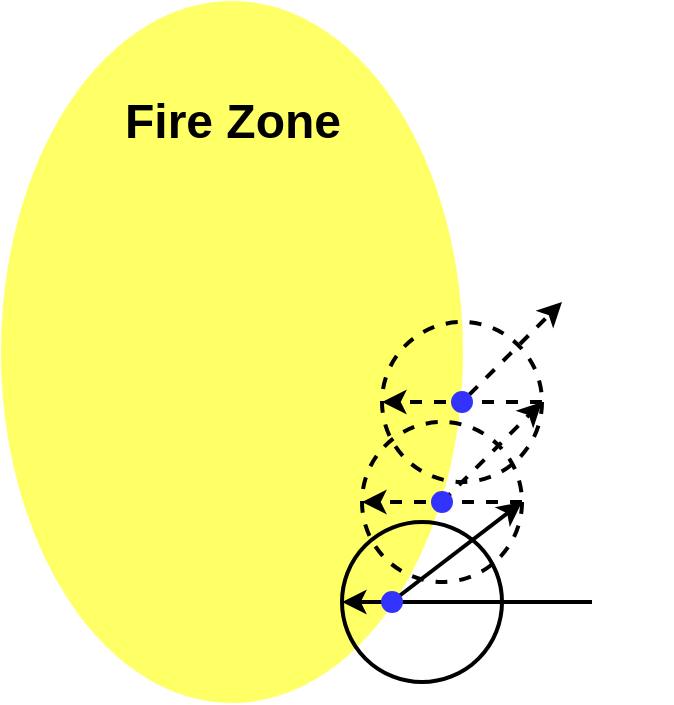 <mxfile version="11.1.4" type="device"><diagram id="uvKFRbpYtpGUxBmqtC3I" name="Page-1"><mxGraphModel dx="1426" dy="907" grid="1" gridSize="10" guides="1" tooltips="1" connect="1" arrows="1" fold="1" page="1" pageScale="1" pageWidth="850" pageHeight="1100" math="0" shadow="0"><root><mxCell id="0"/><mxCell id="1" parent="0"/><mxCell id="8B78AGDy5YVlJIp1tk2_-1" value="" style="ellipse;whiteSpace=wrap;html=1;strokeColor=#FFFF66;fillColor=#FFFF66;" vertex="1" parent="1"><mxGeometry x="90" y="150" width="230" height="350" as="geometry"/></mxCell><mxCell id="8B78AGDy5YVlJIp1tk2_-2" value="Fire Zone" style="text;strokeColor=none;fillColor=none;html=1;fontSize=24;fontStyle=1;verticalAlign=middle;align=center;" vertex="1" parent="1"><mxGeometry x="135" y="190" width="140" height="40" as="geometry"/></mxCell><mxCell id="8B78AGDy5YVlJIp1tk2_-3" value="" style="ellipse;whiteSpace=wrap;html=1;aspect=fixed;strokeWidth=2;fillColor=none;" vertex="1" parent="1"><mxGeometry x="260" y="410" width="80" height="80" as="geometry"/></mxCell><mxCell id="8B78AGDy5YVlJIp1tk2_-4" value="" style="endArrow=classic;html=1;entryX=0;entryY=0.5;entryDx=0;entryDy=0;strokeWidth=2;exitX=0.5;exitY=0;exitDx=0;exitDy=0;" edge="1" parent="1" source="8B78AGDy5YVlJIp1tk2_-13" target="8B78AGDy5YVlJIp1tk2_-3"><mxGeometry width="50" height="50" relative="1" as="geometry"><mxPoint x="470" y="450" as="sourcePoint"/><mxPoint x="140" y="520" as="targetPoint"/></mxGeometry></mxCell><mxCell id="8B78AGDy5YVlJIp1tk2_-5" value="" style="endArrow=classic;html=1;strokeWidth=2;exitX=1;exitY=1;exitDx=0;exitDy=0;" edge="1" parent="1" source="8B78AGDy5YVlJIp1tk2_-1"><mxGeometry width="50" height="50" relative="1" as="geometry"><mxPoint x="90" y="570" as="sourcePoint"/><mxPoint x="350" y="400" as="targetPoint"/><Array as="points"/></mxGeometry></mxCell><mxCell id="8B78AGDy5YVlJIp1tk2_-6" value="" style="ellipse;whiteSpace=wrap;html=1;aspect=fixed;strokeWidth=2;fillColor=none;dashed=1;" vertex="1" parent="1"><mxGeometry x="270" y="360" width="80" height="80" as="geometry"/></mxCell><mxCell id="8B78AGDy5YVlJIp1tk2_-7" value="" style="endArrow=classic;html=1;strokeWidth=2;exitX=1;exitY=0.5;exitDx=0;exitDy=0;entryX=0;entryY=0.5;entryDx=0;entryDy=0;dashed=1;" edge="1" parent="1" source="8B78AGDy5YVlJIp1tk2_-6" target="8B78AGDy5YVlJIp1tk2_-6"><mxGeometry width="50" height="50" relative="1" as="geometry"><mxPoint x="90" y="570" as="sourcePoint"/><mxPoint x="140" y="520" as="targetPoint"/></mxGeometry></mxCell><mxCell id="8B78AGDy5YVlJIp1tk2_-10" value="" style="ellipse;whiteSpace=wrap;html=1;aspect=fixed;strokeWidth=2;fillColor=none;dashed=1;" vertex="1" parent="1"><mxGeometry x="280" y="310" width="80" height="80" as="geometry"/></mxCell><mxCell id="8B78AGDy5YVlJIp1tk2_-11" value="" style="endArrow=classic;html=1;dashed=1;strokeWidth=2;entryX=1;entryY=0.5;entryDx=0;entryDy=0;" edge="1" parent="1" target="8B78AGDy5YVlJIp1tk2_-10"><mxGeometry width="50" height="50" relative="1" as="geometry"><mxPoint x="310" y="400" as="sourcePoint"/><mxPoint x="140" y="520" as="targetPoint"/></mxGeometry></mxCell><mxCell id="8B78AGDy5YVlJIp1tk2_-12" value="" style="endArrow=classic;html=1;dashed=1;strokeWidth=2;entryX=0;entryY=0.5;entryDx=0;entryDy=0;exitX=1;exitY=0.5;exitDx=0;exitDy=0;" edge="1" parent="1" source="8B78AGDy5YVlJIp1tk2_-10" target="8B78AGDy5YVlJIp1tk2_-10"><mxGeometry width="50" height="50" relative="1" as="geometry"><mxPoint x="90" y="570" as="sourcePoint"/><mxPoint x="140" y="520" as="targetPoint"/></mxGeometry></mxCell><mxCell id="8B78AGDy5YVlJIp1tk2_-13" value="" style="shape=image;html=1;verticalAlign=top;verticalLabelPosition=bottom;labelBackgroundColor=#ffffff;imageAspect=0;aspect=fixed;image=https://cdn4.iconfinder.com/data/icons/ionicons/512/icon-plane-128.png;dashed=1;strokeWidth=2;fillColor=none;rotation=-90;" vertex="1" parent="1"><mxGeometry x="385" y="430" width="40" height="40" as="geometry"/></mxCell><mxCell id="8B78AGDy5YVlJIp1tk2_-17" value="" style="endArrow=classic;html=1;dashed=1;strokeWidth=2;" edge="1" parent="1" source="8B78AGDy5YVlJIp1tk2_-18"><mxGeometry width="50" height="50" relative="1" as="geometry"><mxPoint x="320" y="350" as="sourcePoint"/><mxPoint x="370" y="300" as="targetPoint"/></mxGeometry></mxCell><mxCell id="8B78AGDy5YVlJIp1tk2_-18" value="" style="ellipse;whiteSpace=wrap;html=1;aspect=fixed;strokeColor=#3333FF;fillColor=#3333FF;" vertex="1" parent="1"><mxGeometry x="315" y="345" width="10" height="10" as="geometry"/></mxCell><mxCell id="8B78AGDy5YVlJIp1tk2_-19" value="" style="endArrow=classic;html=1;dashed=1;strokeWidth=2;" edge="1" parent="1" target="8B78AGDy5YVlJIp1tk2_-18"><mxGeometry width="50" height="50" relative="1" as="geometry"><mxPoint x="320" y="350" as="sourcePoint"/><mxPoint x="370" y="300" as="targetPoint"/></mxGeometry></mxCell><mxCell id="8B78AGDy5YVlJIp1tk2_-20" value="" style="ellipse;whiteSpace=wrap;html=1;aspect=fixed;strokeColor=#3333FF;fillColor=#3333FF;" vertex="1" parent="1"><mxGeometry x="280" y="445" width="10" height="10" as="geometry"/></mxCell><mxCell id="8B78AGDy5YVlJIp1tk2_-23" value="" style="ellipse;whiteSpace=wrap;html=1;aspect=fixed;strokeColor=#3333FF;fillColor=#3333FF;" vertex="1" parent="1"><mxGeometry x="305" y="395" width="10" height="10" as="geometry"/></mxCell></root></mxGraphModel></diagram></mxfile>